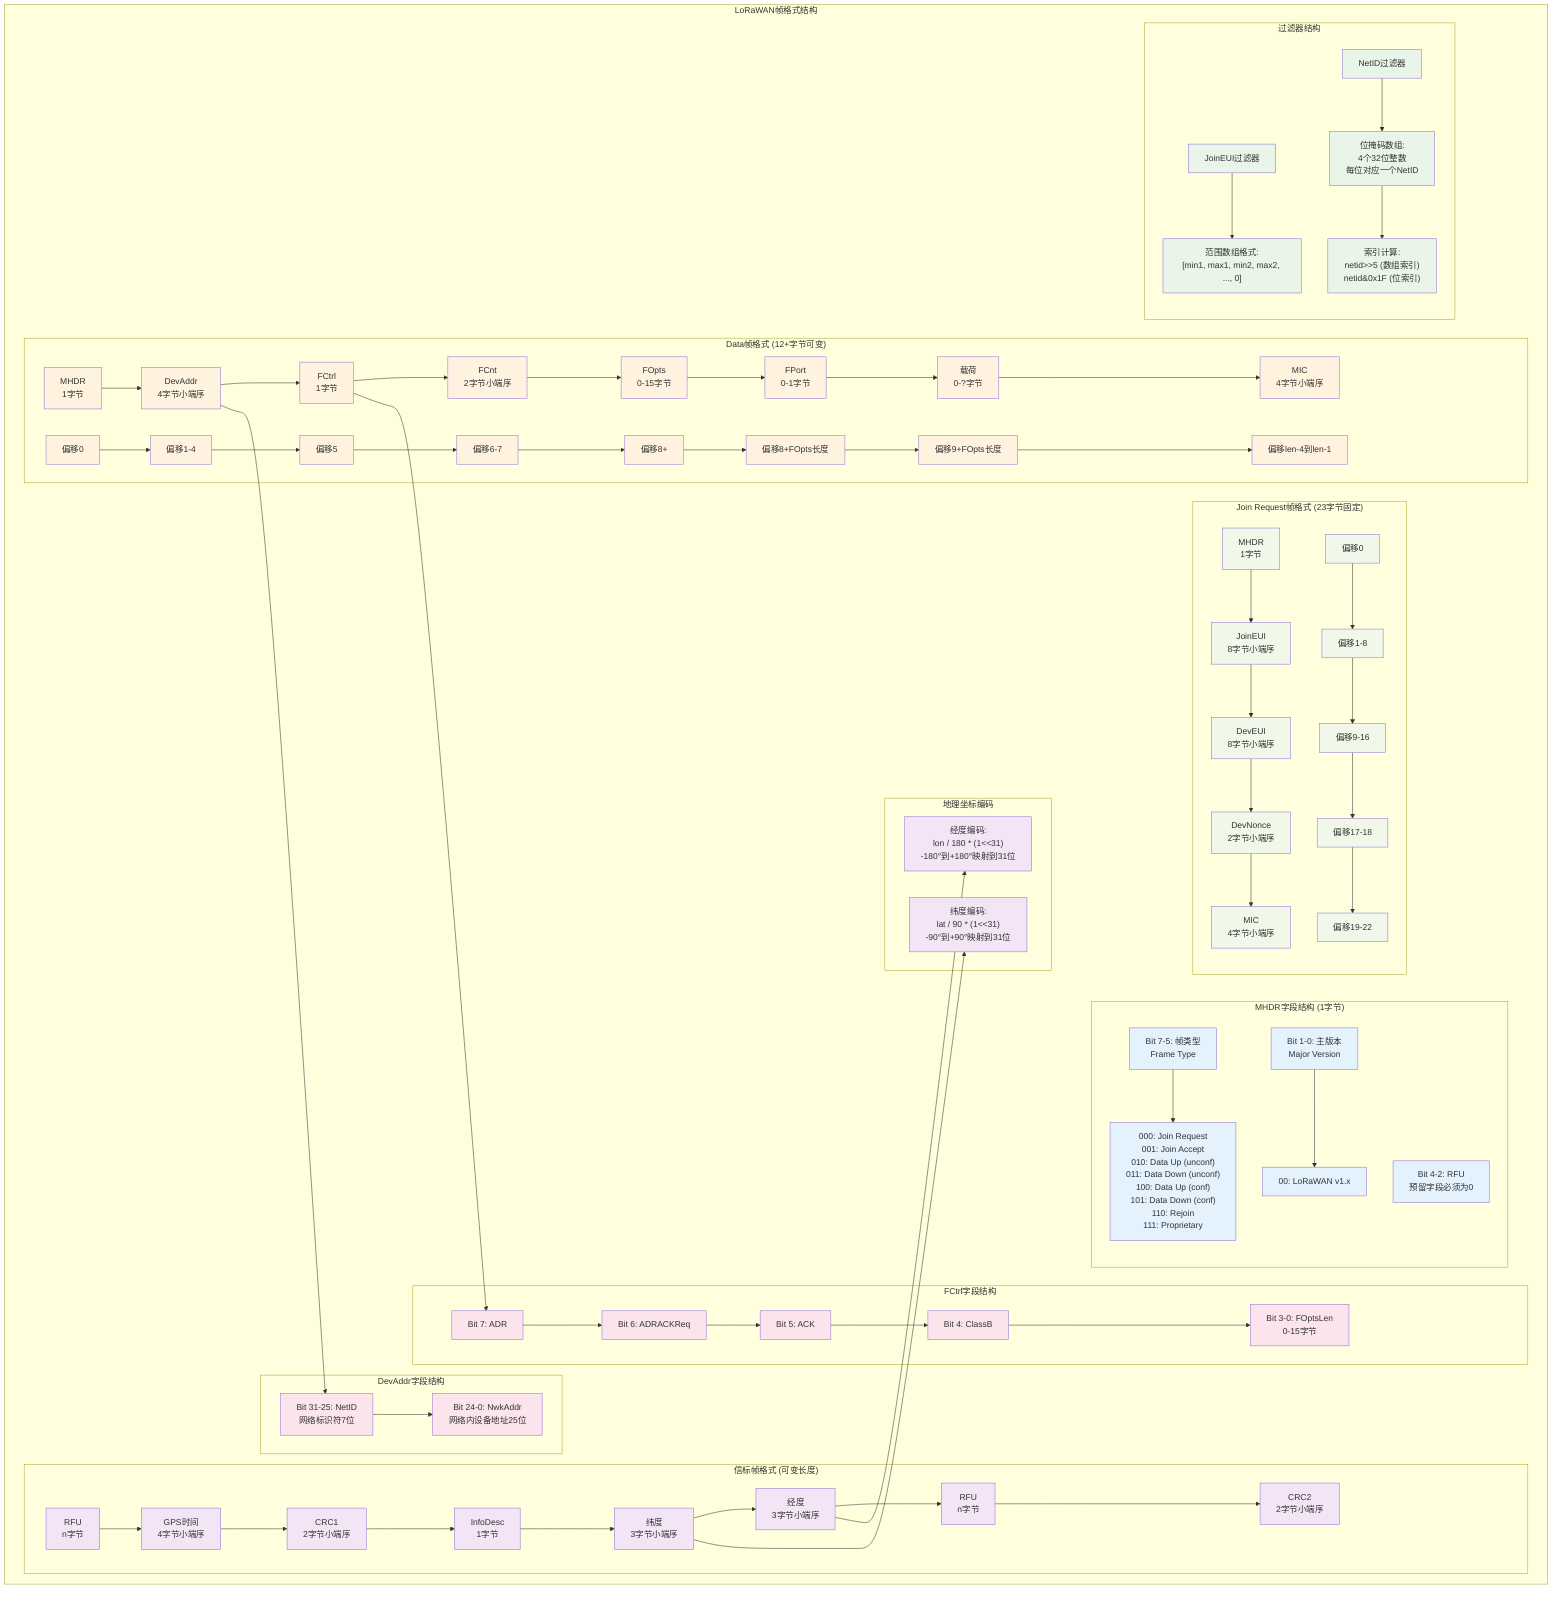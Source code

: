 graph TB
    subgraph "LoRaWAN帧格式结构"
        subgraph "MHDR字段结构 (1字节)"
            A[Bit 7-5: 帧类型<br/>Frame Type] 
            B[Bit 4-2: RFU<br/>预留字段必须为0]
            C[Bit 1-0: 主版本<br/>Major Version]
            A --> A1["000: Join Request<br/>001: Join Accept<br/>010: Data Up (unconf)<br/>011: Data Down (unconf)<br/>100: Data Up (conf)<br/>101: Data Down (conf)<br/>110: Rejoin<br/>111: Proprietary"]
            C --> C1["00: LoRaWAN v1.x"]
        end
        
        subgraph "Join Request帧格式 (23字节固定)"
            D[MHDR<br/>1字节] --> E[JoinEUI<br/>8字节小端序]
            E --> F[DevEUI<br/>8字节小端序]
            F --> G[DevNonce<br/>2字节小端序]
            G --> H[MIC<br/>4字节小端序]
            
            D1[偏移0] --> E1[偏移1-8]
            E1 --> F1[偏移9-16]
            F1 --> G1[偏移17-18]
            G1 --> H1[偏移19-22]
        end
        
        subgraph "Data帧格式 (12+字节可变)"
            I[MHDR<br/>1字节] --> J[DevAddr<br/>4字节小端序]
            J --> K[FCtrl<br/>1字节]
            K --> L[FCnt<br/>2字节小端序]
            L --> M[FOpts<br/>0-15字节]
            M --> N[FPort<br/>0-1字节]
            N --> O[载荷<br/>0-?字节]
            O --> P[MIC<br/>4字节小端序]
            
            I1[偏移0] --> J1[偏移1-4]
            J1 --> K1[偏移5]
            K1 --> L1[偏移6-7]
            L1 --> M1[偏移8+]
            M1 --> N1[偏移8+FOpts长度]
            N1 --> O1[偏移9+FOpts长度]
            O1 --> P1[偏移len-4到len-1]
        end
        
        subgraph "FCtrl字段结构"
            K --> Q[Bit 7: ADR]
            Q --> R[Bit 6: ADRACKReq]
            R --> S[Bit 5: ACK]
            S --> T[Bit 4: ClassB]
            T --> U[Bit 3-0: FOptsLen<br/>0-15字节]
        end
        
        subgraph "DevAddr字段结构"
            J --> V[Bit 31-25: NetID<br/>网络标识符7位]
            V --> W[Bit 24-0: NwkAddr<br/>网络内设备地址25位]
        end
        
        subgraph "信标帧格式 (可变长度)"
            X[RFU<br/>n字节] --> Y[GPS时间<br/>4字节小端序]
            Y --> Z[CRC1<br/>2字节小端序]
            Z --> AA[InfoDesc<br/>1字节]
            AA --> BB[纬度<br/>3字节小端序]
            BB --> CC[经度<br/>3字节小端序]
            CC --> DD[RFU<br/>n字节]
            DD --> EE[CRC2<br/>2字节小端序]
        end
        
        subgraph "地理坐标编码"
            BB --> FF["纬度编码:<br/>lat / 90 * (1<<31)<br/>-90°到+90°映射到31位"]
            CC --> GG["经度编码:<br/>lon / 180 * (1<<31)<br/>-180°到+180°映射到31位"]
        end
        
        subgraph "过滤器结构"
            HH[JoinEUI过滤器] --> II["范围数组格式:<br/>[min1, max1, min2, max2, ..., 0]"]
            JJ[NetID过滤器] --> KK["位掩码数组:<br/>4个32位整数<br/>每位对应一个NetID"]
            KK --> LL["索引计算:<br/>netid>>5 (数组索引)<br/>netid&0x1F (位索引)"]
        end
    end

    classDef headerField fill:#e3f2fd
    classDef joinFrame fill:#f1f8e9
    classDef dataFrame fill:#fff3e0
    classDef controlField fill:#fce4ec
    classDef beaconFrame fill:#f3e5f5
    classDef filterSystem fill:#e8f5e8

    class A,B,C,A1,C1 headerField
    class D,E,F,G,H,D1,E1,F1,G1,H1 joinFrame
    class I,J,K,L,M,N,O,P,I1,J1,K1,L1,M1,N1,O1,P1 dataFrame
    class Q,R,S,T,U,V,W controlField
    class X,Y,Z,AA,BB,CC,DD,EE,FF,GG beaconFrame
    class HH,II,JJ,KK,LL filterSystem